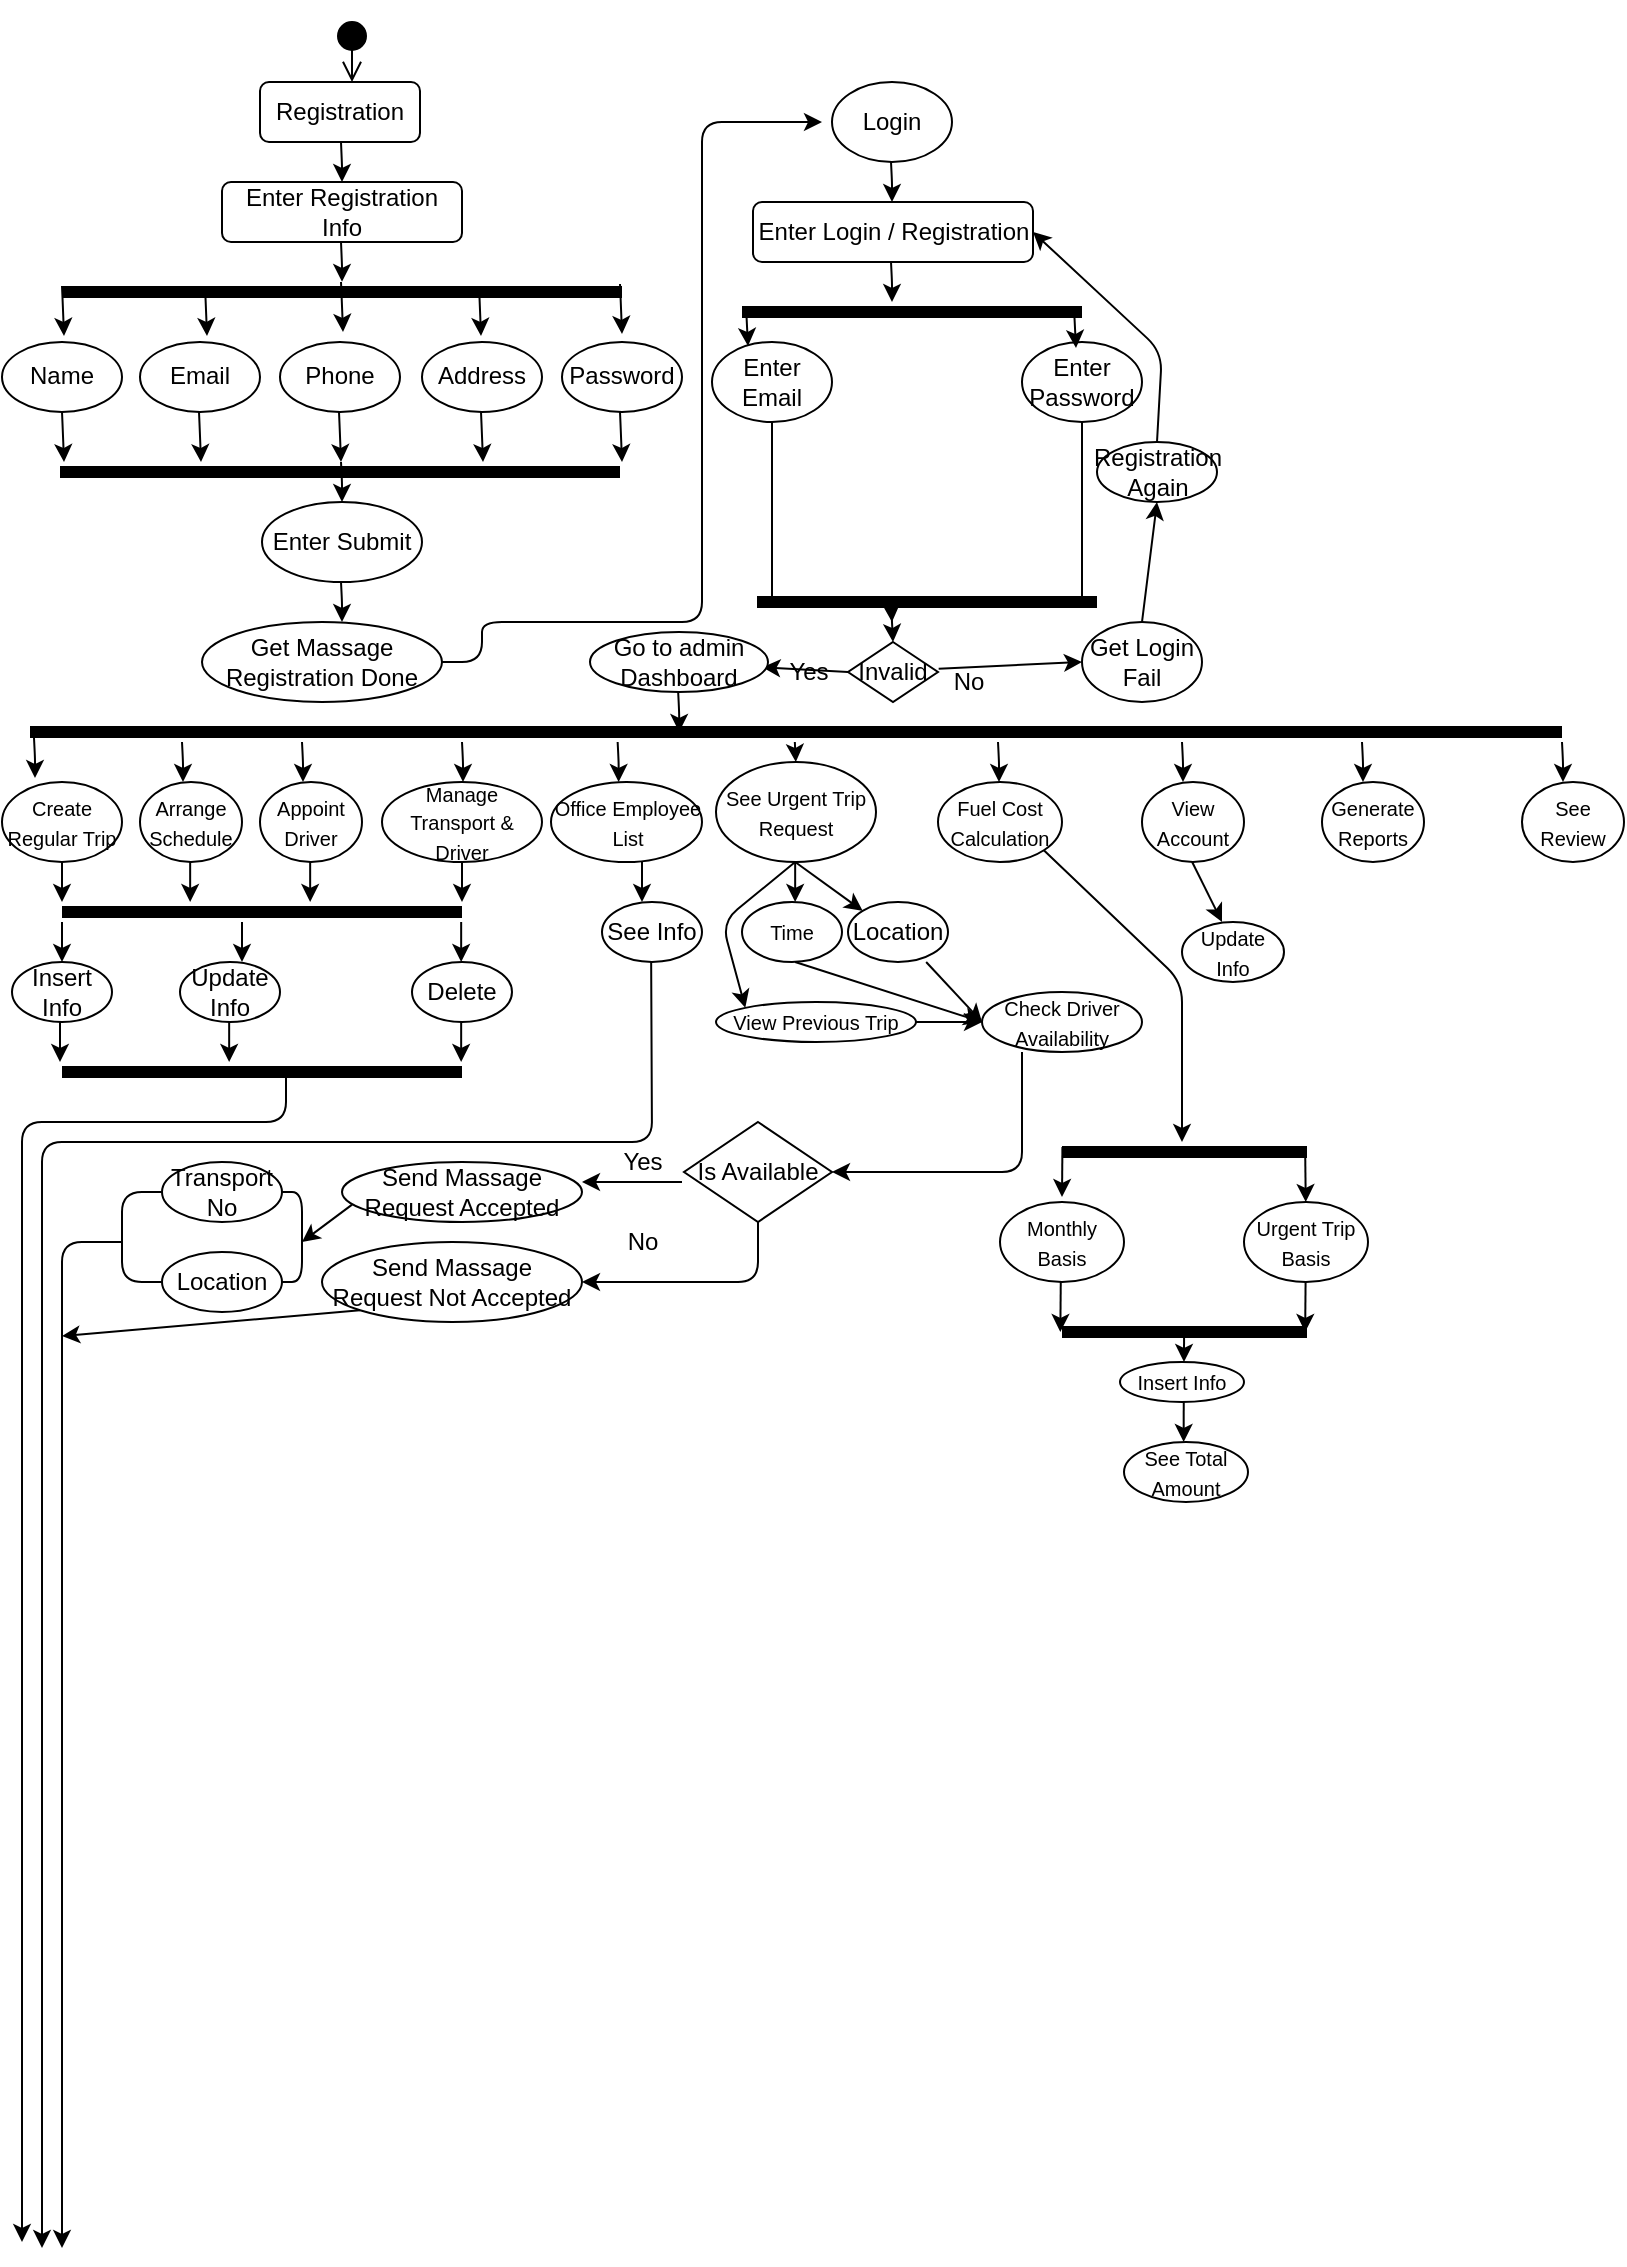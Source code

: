 <mxfile version="14.9.6" type="github">
  <diagram id="Zl01GysUVRrBJq3q0-Fd" name="Page-1">
    <mxGraphModel dx="865" dy="483" grid="1" gridSize="10" guides="1" tooltips="1" connect="1" arrows="1" fold="1" page="1" pageScale="1" pageWidth="827" pageHeight="1169" math="0" shadow="0">
      <root>
        <mxCell id="0" />
        <mxCell id="1" parent="0" />
        <mxCell id="w90_zhHVsFdHdV3SLVgs-45" value="" style="endArrow=classic;html=1;" edge="1" parent="1">
          <mxGeometry x="10" y="20" width="50" height="50" as="geometry">
            <mxPoint x="179.5" y="230" as="sourcePoint" />
            <mxPoint x="180" y="250" as="targetPoint" />
            <Array as="points">
              <mxPoint x="180" y="240" />
            </Array>
          </mxGeometry>
        </mxCell>
        <mxCell id="w90_zhHVsFdHdV3SLVgs-46" value="Get Massage Registration Done" style="ellipse;whiteSpace=wrap;html=1;" vertex="1" parent="1">
          <mxGeometry x="110" y="310" width="120" height="40" as="geometry" />
        </mxCell>
        <mxCell id="w90_zhHVsFdHdV3SLVgs-47" value="" style="endArrow=classic;html=1;" edge="1" parent="1">
          <mxGeometry x="10" y="10" width="50" height="50" as="geometry">
            <mxPoint x="179.5" y="290" as="sourcePoint" />
            <mxPoint x="180" y="310" as="targetPoint" />
            <Array as="points">
              <mxPoint x="180" y="300" />
            </Array>
          </mxGeometry>
        </mxCell>
        <mxCell id="w90_zhHVsFdHdV3SLVgs-48" value="Enter Submit" style="ellipse;whiteSpace=wrap;html=1;" vertex="1" parent="1">
          <mxGeometry x="140" y="250" width="80" height="40" as="geometry" />
        </mxCell>
        <mxCell id="w90_zhHVsFdHdV3SLVgs-49" value="" style="endArrow=classic;html=1;exitX=1;exitY=0.5;exitDx=0;exitDy=0;" edge="1" parent="1" source="w90_zhHVsFdHdV3SLVgs-46">
          <mxGeometry x="10" y="40" width="50" height="50" as="geometry">
            <mxPoint x="240" y="320" as="sourcePoint" />
            <mxPoint x="420" y="60" as="targetPoint" />
            <Array as="points">
              <mxPoint x="250" y="330" />
              <mxPoint x="250" y="310" />
              <mxPoint x="360" y="310" />
              <mxPoint x="360" y="230" />
              <mxPoint x="360" y="60" />
            </Array>
          </mxGeometry>
        </mxCell>
        <mxCell id="w90_zhHVsFdHdV3SLVgs-50" value="Login" style="ellipse;whiteSpace=wrap;html=1;" vertex="1" parent="1">
          <mxGeometry x="425" y="40" width="60" height="40" as="geometry" />
        </mxCell>
        <mxCell id="w90_zhHVsFdHdV3SLVgs-51" value="" style="endArrow=classic;html=1;" edge="1" parent="1">
          <mxGeometry x="10" y="-10" width="50" height="50" as="geometry">
            <mxPoint x="454.5" y="80" as="sourcePoint" />
            <mxPoint x="455" y="100" as="targetPoint" />
            <Array as="points">
              <mxPoint x="455" y="90" />
            </Array>
          </mxGeometry>
        </mxCell>
        <mxCell id="w90_zhHVsFdHdV3SLVgs-52" value="Enter Login / Registration" style="rounded=1;whiteSpace=wrap;html=1;" vertex="1" parent="1">
          <mxGeometry x="385.5" y="100" width="140" height="30" as="geometry" />
        </mxCell>
        <mxCell id="w90_zhHVsFdHdV3SLVgs-53" value="" style="endArrow=classic;html=1;" edge="1" parent="1">
          <mxGeometry x="10" y="-20" width="50" height="50" as="geometry">
            <mxPoint x="454.5" y="130" as="sourcePoint" />
            <mxPoint x="455" y="150" as="targetPoint" />
            <Array as="points">
              <mxPoint x="455" y="140" />
            </Array>
          </mxGeometry>
        </mxCell>
        <mxCell id="w90_zhHVsFdHdV3SLVgs-55" value="Enter Email" style="ellipse;whiteSpace=wrap;html=1;" vertex="1" parent="1">
          <mxGeometry x="365" y="170" width="60" height="40" as="geometry" />
        </mxCell>
        <mxCell id="w90_zhHVsFdHdV3SLVgs-56" value="Enter Password" style="ellipse;whiteSpace=wrap;html=1;" vertex="1" parent="1">
          <mxGeometry x="520" y="170" width="60" height="40" as="geometry" />
        </mxCell>
        <mxCell id="w90_zhHVsFdHdV3SLVgs-58" value="" style="endArrow=classic;html=1;" edge="1" parent="1">
          <mxGeometry x="36" y="-27" width="50" height="50" as="geometry">
            <mxPoint x="546" y="153" as="sourcePoint" />
            <mxPoint x="547" y="173" as="targetPoint" />
            <Array as="points">
              <mxPoint x="546.5" y="163" />
            </Array>
          </mxGeometry>
        </mxCell>
        <mxCell id="w90_zhHVsFdHdV3SLVgs-60" value="" style="endArrow=none;html=1;entryX=0.5;entryY=1;entryDx=0;entryDy=0;" edge="1" parent="1" target="w90_zhHVsFdHdV3SLVgs-55">
          <mxGeometry x="10" y="40" width="50" height="50" as="geometry">
            <mxPoint x="395" y="300" as="sourcePoint" />
            <mxPoint x="440" y="250" as="targetPoint" />
          </mxGeometry>
        </mxCell>
        <mxCell id="w90_zhHVsFdHdV3SLVgs-61" value="" style="endArrow=none;html=1;entryX=0.5;entryY=1;entryDx=0;entryDy=0;" edge="1" parent="1" target="w90_zhHVsFdHdV3SLVgs-56">
          <mxGeometry x="10" y="40" width="50" height="50" as="geometry">
            <mxPoint x="550" y="300" as="sourcePoint" />
            <mxPoint x="440" y="250" as="targetPoint" />
          </mxGeometry>
        </mxCell>
        <mxCell id="w90_zhHVsFdHdV3SLVgs-62" value="" style="endArrow=classic;html=1;" edge="1" parent="1">
          <mxGeometry x="10" y="40" width="50" height="50" as="geometry">
            <mxPoint x="454.5" y="300" as="sourcePoint" />
            <mxPoint x="455" y="310" as="targetPoint" />
            <Array as="points">
              <mxPoint x="455" y="310" />
            </Array>
          </mxGeometry>
        </mxCell>
        <mxCell id="w90_zhHVsFdHdV3SLVgs-63" value="Invalid" style="rhombus;whiteSpace=wrap;html=1;" vertex="1" parent="1">
          <mxGeometry x="433" y="320" width="45" height="30" as="geometry" />
        </mxCell>
        <mxCell id="w90_zhHVsFdHdV3SLVgs-64" value="" style="endArrow=classic;html=1;exitX=0;exitY=0.5;exitDx=0;exitDy=0;entryX=-0.07;entryY=0.38;entryDx=0;entryDy=0;entryPerimeter=0;" edge="1" parent="1" source="w90_zhHVsFdHdV3SLVgs-63" target="w90_zhHVsFdHdV3SLVgs-66">
          <mxGeometry x="10" y="40" width="50" height="50" as="geometry">
            <mxPoint x="390" y="400" as="sourcePoint" />
            <mxPoint x="400" y="350" as="targetPoint" />
          </mxGeometry>
        </mxCell>
        <mxCell id="w90_zhHVsFdHdV3SLVgs-65" value="Go to admin Dashboard" style="ellipse;whiteSpace=wrap;html=1;" vertex="1" parent="1">
          <mxGeometry x="304" y="315" width="89" height="30" as="geometry" />
        </mxCell>
        <mxCell id="w90_zhHVsFdHdV3SLVgs-66" value="Yes" style="text;html=1;align=center;verticalAlign=middle;resizable=0;points=[];autosize=1;strokeColor=none;" vertex="1" parent="1">
          <mxGeometry x="393" y="325" width="40" height="20" as="geometry" />
        </mxCell>
        <mxCell id="w90_zhHVsFdHdV3SLVgs-67" value="" style="endArrow=classic;html=1;entryX=0;entryY=0.5;entryDx=0;entryDy=0;exitX=0.011;exitY=0.167;exitDx=0;exitDy=0;exitPerimeter=0;" edge="1" parent="1" target="w90_zhHVsFdHdV3SLVgs-69" source="w90_zhHVsFdHdV3SLVgs-68">
          <mxGeometry x="10" y="32" width="50" height="50" as="geometry">
            <mxPoint x="477" y="342" as="sourcePoint" />
            <mxPoint x="570" y="342" as="targetPoint" />
          </mxGeometry>
        </mxCell>
        <mxCell id="w90_zhHVsFdHdV3SLVgs-68" value="No" style="text;html=1;align=center;verticalAlign=middle;resizable=0;points=[];autosize=1;strokeColor=none;" vertex="1" parent="1">
          <mxGeometry x="478" y="330" width="30" height="20" as="geometry" />
        </mxCell>
        <mxCell id="w90_zhHVsFdHdV3SLVgs-69" value="Get Login Fail" style="ellipse;whiteSpace=wrap;html=1;" vertex="1" parent="1">
          <mxGeometry x="550" y="310" width="60" height="40" as="geometry" />
        </mxCell>
        <mxCell id="w90_zhHVsFdHdV3SLVgs-70" value="" style="endArrow=classic;html=1;entryX=1;entryY=0.5;entryDx=0;entryDy=0;exitX=0.5;exitY=0;exitDx=0;exitDy=0;" edge="1" parent="1" target="w90_zhHVsFdHdV3SLVgs-52" source="w90_zhHVsFdHdV3SLVgs-71">
          <mxGeometry x="10" y="40" width="50" height="50" as="geometry">
            <mxPoint x="600" y="260" as="sourcePoint" />
            <mxPoint x="440" y="350" as="targetPoint" />
            <Array as="points">
              <mxPoint x="590" y="175" />
            </Array>
          </mxGeometry>
        </mxCell>
        <mxCell id="w90_zhHVsFdHdV3SLVgs-71" value="Registration Again" style="ellipse;whiteSpace=wrap;html=1;" vertex="1" parent="1">
          <mxGeometry x="557.5" y="220" width="60" height="30" as="geometry" />
        </mxCell>
        <mxCell id="w90_zhHVsFdHdV3SLVgs-72" value="" style="endArrow=classic;html=1;exitX=0.5;exitY=0;exitDx=0;exitDy=0;entryX=0.5;entryY=1;entryDx=0;entryDy=0;" edge="1" parent="1" source="w90_zhHVsFdHdV3SLVgs-69" target="w90_zhHVsFdHdV3SLVgs-71">
          <mxGeometry x="10" y="40" width="50" height="50" as="geometry">
            <mxPoint x="390" y="400" as="sourcePoint" />
            <mxPoint x="440" y="350" as="targetPoint" />
          </mxGeometry>
        </mxCell>
        <mxCell id="w90_zhHVsFdHdV3SLVgs-74" value="Registration" style="rounded=1;whiteSpace=wrap;html=1;" vertex="1" parent="1">
          <mxGeometry x="139" y="40" width="80" height="30" as="geometry" />
        </mxCell>
        <mxCell id="w90_zhHVsFdHdV3SLVgs-75" value="Enter Registration Info" style="rounded=1;whiteSpace=wrap;html=1;" vertex="1" parent="1">
          <mxGeometry x="120" y="90" width="120" height="30" as="geometry" />
        </mxCell>
        <mxCell id="w90_zhHVsFdHdV3SLVgs-76" value="" style="endArrow=classic;html=1;" edge="1" parent="1">
          <mxGeometry x="10" y="35.142" width="50" height="58.294" as="geometry">
            <mxPoint x="179.5" y="70.118" as="sourcePoint" />
            <mxPoint x="180" y="90" as="targetPoint" />
            <Array as="points">
              <mxPoint x="180" y="81.777" />
            </Array>
          </mxGeometry>
        </mxCell>
        <mxCell id="w90_zhHVsFdHdV3SLVgs-77" value="" style="endArrow=classic;html=1;" edge="1" parent="1">
          <mxGeometry x="10" y="15.072" width="50" height="58.294" as="geometry">
            <mxPoint x="179.5" y="120.001" as="sourcePoint" />
            <mxPoint x="180" y="139.93" as="targetPoint" />
            <Array as="points">
              <mxPoint x="180" y="131.66" />
            </Array>
          </mxGeometry>
        </mxCell>
        <mxCell id="w90_zhHVsFdHdV3SLVgs-84" value="Name" style="ellipse;whiteSpace=wrap;html=1;" vertex="1" parent="1">
          <mxGeometry x="10" y="170.004" width="60" height="34.976" as="geometry" />
        </mxCell>
        <mxCell id="w90_zhHVsFdHdV3SLVgs-85" value="Email" style="ellipse;whiteSpace=wrap;html=1;" vertex="1" parent="1">
          <mxGeometry x="79" y="170.004" width="60" height="34.976" as="geometry" />
        </mxCell>
        <mxCell id="w90_zhHVsFdHdV3SLVgs-86" value="Phone" style="ellipse;whiteSpace=wrap;html=1;" vertex="1" parent="1">
          <mxGeometry x="149" y="170.004" width="60" height="34.976" as="geometry" />
        </mxCell>
        <mxCell id="w90_zhHVsFdHdV3SLVgs-87" value="Address" style="ellipse;whiteSpace=wrap;html=1;" vertex="1" parent="1">
          <mxGeometry x="220" y="170.004" width="60" height="34.976" as="geometry" />
        </mxCell>
        <mxCell id="w90_zhHVsFdHdV3SLVgs-88" value="Password" style="ellipse;whiteSpace=wrap;html=1;" vertex="1" parent="1">
          <mxGeometry x="290" y="170.004" width="60" height="34.976" as="geometry" />
        </mxCell>
        <mxCell id="w90_zhHVsFdHdV3SLVgs-89" value="" style="html=1;verticalAlign=bottom;startArrow=circle;startFill=1;endArrow=open;startSize=6;endSize=8;" edge="1" parent="1">
          <mxGeometry x="10" y="9" width="80" as="geometry">
            <mxPoint x="185" y="9" as="sourcePoint" />
            <mxPoint x="185" y="40" as="targetPoint" />
          </mxGeometry>
        </mxCell>
        <mxCell id="w90_zhHVsFdHdV3SLVgs-90" value="" style="shape=line;html=1;strokeWidth=6;" vertex="1" parent="1">
          <mxGeometry x="40" y="140" width="280" height="10" as="geometry" />
        </mxCell>
        <mxCell id="w90_zhHVsFdHdV3SLVgs-94" value="" style="endArrow=classic;html=1;" edge="1" parent="1">
          <mxGeometry x="10" y="2.092" width="50" height="58.294" as="geometry">
            <mxPoint x="40" y="141.997" as="sourcePoint" />
            <mxPoint x="41" y="166.95" as="targetPoint" />
            <Array as="points">
              <mxPoint x="40.5" y="153.656" />
            </Array>
          </mxGeometry>
        </mxCell>
        <mxCell id="w90_zhHVsFdHdV3SLVgs-95" value="" style="endArrow=classic;html=1;" edge="1" parent="1">
          <mxGeometry x="81.5" y="2.092" width="50" height="58.294" as="geometry">
            <mxPoint x="111.5" y="141.997" as="sourcePoint" />
            <mxPoint x="112.5" y="166.95" as="targetPoint" />
            <Array as="points">
              <mxPoint x="112" y="153.656" />
            </Array>
          </mxGeometry>
        </mxCell>
        <mxCell id="w90_zhHVsFdHdV3SLVgs-96" value="" style="endArrow=classic;html=1;" edge="1" parent="1">
          <mxGeometry x="149.5" y="0.092" width="50" height="58.294" as="geometry">
            <mxPoint x="179.5" y="139.997" as="sourcePoint" />
            <mxPoint x="180.5" y="164.95" as="targetPoint" />
            <Array as="points">
              <mxPoint x="180" y="151.656" />
            </Array>
          </mxGeometry>
        </mxCell>
        <mxCell id="w90_zhHVsFdHdV3SLVgs-97" value="" style="endArrow=classic;html=1;" edge="1" parent="1">
          <mxGeometry x="218.5" y="2.092" width="50" height="58.294" as="geometry">
            <mxPoint x="248.5" y="141.997" as="sourcePoint" />
            <mxPoint x="249.5" y="166.95" as="targetPoint" />
            <Array as="points">
              <mxPoint x="249" y="153.656" />
            </Array>
          </mxGeometry>
        </mxCell>
        <mxCell id="w90_zhHVsFdHdV3SLVgs-98" value="" style="endArrow=classic;html=1;" edge="1" parent="1">
          <mxGeometry x="289" y="1.092" width="50" height="58.294" as="geometry">
            <mxPoint x="319" y="140.997" as="sourcePoint" />
            <mxPoint x="320" y="165.95" as="targetPoint" />
            <Array as="points">
              <mxPoint x="319.5" y="152.656" />
            </Array>
          </mxGeometry>
        </mxCell>
        <mxCell id="w90_zhHVsFdHdV3SLVgs-100" value="" style="endArrow=classic;html=1;" edge="1" parent="1">
          <mxGeometry x="10" y="65.072" width="50" height="58.294" as="geometry">
            <mxPoint x="40" y="204.977" as="sourcePoint" />
            <mxPoint x="41" y="230" as="targetPoint" />
            <Array as="points">
              <mxPoint x="40.5" y="216.636" />
            </Array>
          </mxGeometry>
        </mxCell>
        <mxCell id="w90_zhHVsFdHdV3SLVgs-101" value="" style="endArrow=classic;html=1;" edge="1" parent="1">
          <mxGeometry x="78.5" y="65.072" width="50" height="58.294" as="geometry">
            <mxPoint x="108.5" y="204.977" as="sourcePoint" />
            <mxPoint x="109.5" y="230" as="targetPoint" />
            <Array as="points">
              <mxPoint x="109" y="216.636" />
            </Array>
          </mxGeometry>
        </mxCell>
        <mxCell id="w90_zhHVsFdHdV3SLVgs-102" value="" style="endArrow=classic;html=1;" edge="1" parent="1">
          <mxGeometry x="148.5" y="65.072" width="50" height="58.294" as="geometry">
            <mxPoint x="178.5" y="204.977" as="sourcePoint" />
            <mxPoint x="179.5" y="230" as="targetPoint" />
            <Array as="points">
              <mxPoint x="179" y="216.636" />
            </Array>
          </mxGeometry>
        </mxCell>
        <mxCell id="w90_zhHVsFdHdV3SLVgs-103" value="" style="endArrow=classic;html=1;" edge="1" parent="1">
          <mxGeometry x="219.5" y="65.072" width="50" height="58.294" as="geometry">
            <mxPoint x="249.5" y="204.977" as="sourcePoint" />
            <mxPoint x="250.5" y="230" as="targetPoint" />
            <Array as="points">
              <mxPoint x="250" y="216.636" />
            </Array>
          </mxGeometry>
        </mxCell>
        <mxCell id="w90_zhHVsFdHdV3SLVgs-104" value="" style="endArrow=classic;html=1;" edge="1" parent="1">
          <mxGeometry x="289" y="65.072" width="50" height="58.294" as="geometry">
            <mxPoint x="319" y="204.977" as="sourcePoint" />
            <mxPoint x="320" y="230" as="targetPoint" />
            <Array as="points">
              <mxPoint x="319.5" y="216.636" />
            </Array>
          </mxGeometry>
        </mxCell>
        <mxCell id="w90_zhHVsFdHdV3SLVgs-105" value="" style="shape=line;html=1;strokeWidth=6;" vertex="1" parent="1">
          <mxGeometry x="39" y="230" width="280" height="10" as="geometry" />
        </mxCell>
        <mxCell id="w90_zhHVsFdHdV3SLVgs-106" value="" style="shape=line;html=1;strokeWidth=6;" vertex="1" parent="1">
          <mxGeometry x="380" y="150" width="170" height="10" as="geometry" />
        </mxCell>
        <mxCell id="w90_zhHVsFdHdV3SLVgs-107" value="" style="endArrow=classic;html=1;" edge="1" parent="1">
          <mxGeometry x="-128" y="-28" width="50" height="50" as="geometry">
            <mxPoint x="382" y="152" as="sourcePoint" />
            <mxPoint x="383" y="172" as="targetPoint" />
            <Array as="points">
              <mxPoint x="382.5" y="162" />
            </Array>
          </mxGeometry>
        </mxCell>
        <mxCell id="w90_zhHVsFdHdV3SLVgs-108" value="" style="shape=line;html=1;strokeWidth=6;" vertex="1" parent="1">
          <mxGeometry x="387.5" y="295" width="170" height="10" as="geometry" />
        </mxCell>
        <mxCell id="w90_zhHVsFdHdV3SLVgs-109" value="" style="endArrow=classic;html=1;" edge="1" parent="1">
          <mxGeometry x="-55.5" y="120" width="50" height="50" as="geometry">
            <mxPoint x="454.5" y="300" as="sourcePoint" />
            <mxPoint x="455.5" y="320" as="targetPoint" />
            <Array as="points">
              <mxPoint x="455" y="310" />
            </Array>
          </mxGeometry>
        </mxCell>
        <mxCell id="w90_zhHVsFdHdV3SLVgs-115" value="" style="shape=line;html=1;strokeWidth=6;" vertex="1" parent="1">
          <mxGeometry x="24" y="360" width="766" height="10" as="geometry" />
        </mxCell>
        <mxCell id="w90_zhHVsFdHdV3SLVgs-116" value="" style="endArrow=classic;html=1;" edge="1" parent="1">
          <mxGeometry x="-418.5" y="218" width="50" height="50" as="geometry">
            <mxPoint x="26" y="368" as="sourcePoint" />
            <mxPoint x="26.5" y="388" as="targetPoint" />
            <Array as="points">
              <mxPoint x="26.5" y="378" />
            </Array>
          </mxGeometry>
        </mxCell>
        <mxCell id="w90_zhHVsFdHdV3SLVgs-117" value="" style="endArrow=classic;html=1;" edge="1" parent="1">
          <mxGeometry x="-344.5" y="220" width="50" height="50" as="geometry">
            <mxPoint x="100.0" y="370" as="sourcePoint" />
            <mxPoint x="100.5" y="390.0" as="targetPoint" />
            <Array as="points">
              <mxPoint x="100.5" y="380" />
            </Array>
          </mxGeometry>
        </mxCell>
        <mxCell id="w90_zhHVsFdHdV3SLVgs-118" value="" style="endArrow=classic;html=1;" edge="1" parent="1">
          <mxGeometry x="-284.5" y="220" width="50" height="50" as="geometry">
            <mxPoint x="160.0" y="370" as="sourcePoint" />
            <mxPoint x="160.5" y="390.0" as="targetPoint" />
            <Array as="points">
              <mxPoint x="160.5" y="380" />
            </Array>
          </mxGeometry>
        </mxCell>
        <mxCell id="w90_zhHVsFdHdV3SLVgs-119" value="" style="endArrow=classic;html=1;" edge="1" parent="1">
          <mxGeometry x="-204.5" y="220" width="50" height="50" as="geometry">
            <mxPoint x="240.0" y="370" as="sourcePoint" />
            <mxPoint x="240.5" y="390.0" as="targetPoint" />
            <Array as="points">
              <mxPoint x="240.5" y="380" />
            </Array>
          </mxGeometry>
        </mxCell>
        <mxCell id="w90_zhHVsFdHdV3SLVgs-120" value="" style="endArrow=classic;html=1;" edge="1" parent="1">
          <mxGeometry x="-126.68" y="220" width="50" height="50" as="geometry">
            <mxPoint x="317.82" y="370" as="sourcePoint" />
            <mxPoint x="318.32" y="390.0" as="targetPoint" />
            <Array as="points">
              <mxPoint x="318.32" y="380" />
            </Array>
          </mxGeometry>
        </mxCell>
        <mxCell id="w90_zhHVsFdHdV3SLVgs-121" value="" style="endArrow=classic;html=1;" edge="1" parent="1">
          <mxGeometry x="-38.09" y="220" width="50" height="50" as="geometry">
            <mxPoint x="406.41" y="370" as="sourcePoint" />
            <mxPoint x="407" y="380" as="targetPoint" />
            <Array as="points">
              <mxPoint x="406.91" y="380" />
            </Array>
          </mxGeometry>
        </mxCell>
        <mxCell id="w90_zhHVsFdHdV3SLVgs-122" value="" style="endArrow=classic;html=1;" edge="1" parent="1">
          <mxGeometry x="63.5" y="220" width="50" height="50" as="geometry">
            <mxPoint x="508.0" y="370" as="sourcePoint" />
            <mxPoint x="508.5" y="390.0" as="targetPoint" />
            <Array as="points">
              <mxPoint x="508.5" y="380" />
            </Array>
          </mxGeometry>
        </mxCell>
        <mxCell id="w90_zhHVsFdHdV3SLVgs-123" value="" style="endArrow=classic;html=1;" edge="1" parent="1">
          <mxGeometry x="155.5" y="220" width="50" height="50" as="geometry">
            <mxPoint x="600.0" y="370" as="sourcePoint" />
            <mxPoint x="600.5" y="390.0" as="targetPoint" />
            <Array as="points">
              <mxPoint x="600.5" y="380" />
            </Array>
          </mxGeometry>
        </mxCell>
        <mxCell id="w90_zhHVsFdHdV3SLVgs-124" value="" style="endArrow=classic;html=1;" edge="1" parent="1">
          <mxGeometry x="245.5" y="220" width="50" height="50" as="geometry">
            <mxPoint x="690.0" y="370" as="sourcePoint" />
            <mxPoint x="690.5" y="390.0" as="targetPoint" />
            <Array as="points">
              <mxPoint x="690.5" y="380" />
            </Array>
          </mxGeometry>
        </mxCell>
        <mxCell id="w90_zhHVsFdHdV3SLVgs-125" value="" style="endArrow=classic;html=1;" edge="1" parent="1">
          <mxGeometry x="345.5" y="220" width="50" height="50" as="geometry">
            <mxPoint x="790.0" y="370" as="sourcePoint" />
            <mxPoint x="790.5" y="390.0" as="targetPoint" />
            <Array as="points">
              <mxPoint x="790.5" y="380" />
            </Array>
          </mxGeometry>
        </mxCell>
        <mxCell id="w90_zhHVsFdHdV3SLVgs-127" value="&lt;font style=&quot;font-size: 10px&quot;&gt;Create Regular Trip&lt;/font&gt;" style="ellipse;whiteSpace=wrap;html=1;strokeColor=#000000;" vertex="1" parent="1">
          <mxGeometry x="10" y="390" width="60" height="40" as="geometry" />
        </mxCell>
        <mxCell id="w90_zhHVsFdHdV3SLVgs-128" value="&lt;font style=&quot;font-size: 10px&quot;&gt;Arrange Schedule&lt;/font&gt;" style="ellipse;whiteSpace=wrap;html=1;strokeColor=#000000;" vertex="1" parent="1">
          <mxGeometry x="79" y="390" width="51" height="40" as="geometry" />
        </mxCell>
        <mxCell id="w90_zhHVsFdHdV3SLVgs-129" value="&lt;font style=&quot;font-size: 10px&quot;&gt;Appoint Driver&lt;/font&gt;" style="ellipse;whiteSpace=wrap;html=1;strokeColor=#000000;" vertex="1" parent="1">
          <mxGeometry x="139" y="390" width="51" height="40" as="geometry" />
        </mxCell>
        <mxCell id="w90_zhHVsFdHdV3SLVgs-130" value="&lt;font style=&quot;font-size: 10px&quot;&gt;Manage Transport &amp;amp; Driver&lt;/font&gt;" style="ellipse;whiteSpace=wrap;html=1;strokeColor=#000000;" vertex="1" parent="1">
          <mxGeometry x="200" y="390" width="80" height="40" as="geometry" />
        </mxCell>
        <mxCell id="w90_zhHVsFdHdV3SLVgs-131" value="&lt;font style=&quot;font-size: 10px&quot;&gt;Office Employee List&lt;/font&gt;" style="ellipse;whiteSpace=wrap;html=1;strokeColor=#000000;" vertex="1" parent="1">
          <mxGeometry x="284.5" y="390" width="75.5" height="40" as="geometry" />
        </mxCell>
        <mxCell id="w90_zhHVsFdHdV3SLVgs-132" value="&lt;font style=&quot;font-size: 10px&quot;&gt;See Urgent Trip Request&lt;/font&gt;" style="ellipse;whiteSpace=wrap;html=1;strokeColor=#000000;" vertex="1" parent="1">
          <mxGeometry x="367" y="380" width="80" height="50" as="geometry" />
        </mxCell>
        <mxCell id="w90_zhHVsFdHdV3SLVgs-133" value="&lt;font style=&quot;font-size: 10px&quot;&gt;Fuel Cost Calculation&lt;/font&gt;" style="ellipse;whiteSpace=wrap;html=1;strokeColor=#000000;" vertex="1" parent="1">
          <mxGeometry x="478" y="390" width="62" height="40" as="geometry" />
        </mxCell>
        <mxCell id="w90_zhHVsFdHdV3SLVgs-134" value="&lt;font style=&quot;font-size: 10px&quot;&gt;View Account&lt;/font&gt;" style="ellipse;whiteSpace=wrap;html=1;strokeColor=#000000;" vertex="1" parent="1">
          <mxGeometry x="580" y="390" width="51" height="40" as="geometry" />
        </mxCell>
        <mxCell id="w90_zhHVsFdHdV3SLVgs-136" value="&lt;font style=&quot;font-size: 10px&quot;&gt;Generate Reports&lt;/font&gt;" style="ellipse;whiteSpace=wrap;html=1;strokeColor=#000000;" vertex="1" parent="1">
          <mxGeometry x="670" y="390" width="51" height="40" as="geometry" />
        </mxCell>
        <mxCell id="w90_zhHVsFdHdV3SLVgs-137" value="&lt;font style=&quot;font-size: 10px&quot;&gt;See Review&lt;/font&gt;" style="ellipse;whiteSpace=wrap;html=1;strokeColor=#000000;" vertex="1" parent="1">
          <mxGeometry x="770" y="390" width="51" height="40" as="geometry" />
        </mxCell>
        <mxCell id="w90_zhHVsFdHdV3SLVgs-139" value="" style="endArrow=classic;html=1;" edge="1" parent="1">
          <mxGeometry x="-96.42" y="195" width="50" height="50" as="geometry">
            <mxPoint x="348.08" y="345" as="sourcePoint" />
            <mxPoint x="348.58" y="365.0" as="targetPoint" />
            <Array as="points">
              <mxPoint x="348.58" y="355" />
            </Array>
          </mxGeometry>
        </mxCell>
        <mxCell id="w90_zhHVsFdHdV3SLVgs-141" value="" style="endArrow=classic;html=1;strokeColor=#000000;exitX=0.5;exitY=1;exitDx=0;exitDy=0;" edge="1" parent="1" source="w90_zhHVsFdHdV3SLVgs-127">
          <mxGeometry width="50" height="50" relative="1" as="geometry">
            <mxPoint x="360" y="420" as="sourcePoint" />
            <mxPoint x="40" y="450" as="targetPoint" />
          </mxGeometry>
        </mxCell>
        <mxCell id="w90_zhHVsFdHdV3SLVgs-142" value="" style="shape=line;html=1;strokeWidth=6;" vertex="1" parent="1">
          <mxGeometry x="40" y="450" width="200" height="10" as="geometry" />
        </mxCell>
        <mxCell id="w90_zhHVsFdHdV3SLVgs-143" value="" style="endArrow=classic;html=1;strokeColor=#000000;exitX=0.5;exitY=1;exitDx=0;exitDy=0;" edge="1" parent="1">
          <mxGeometry width="50" height="50" relative="1" as="geometry">
            <mxPoint x="104.08" y="430" as="sourcePoint" />
            <mxPoint x="104.08" y="450" as="targetPoint" />
          </mxGeometry>
        </mxCell>
        <mxCell id="w90_zhHVsFdHdV3SLVgs-144" value="" style="endArrow=classic;html=1;strokeColor=#000000;exitX=0.5;exitY=1;exitDx=0;exitDy=0;" edge="1" parent="1">
          <mxGeometry width="50" height="50" relative="1" as="geometry">
            <mxPoint x="164.08" y="430" as="sourcePoint" />
            <mxPoint x="164.08" y="450" as="targetPoint" />
          </mxGeometry>
        </mxCell>
        <mxCell id="w90_zhHVsFdHdV3SLVgs-145" value="" style="endArrow=classic;html=1;strokeColor=#000000;exitX=0.5;exitY=1;exitDx=0;exitDy=0;" edge="1" parent="1">
          <mxGeometry width="50" height="50" relative="1" as="geometry">
            <mxPoint x="240" y="430" as="sourcePoint" />
            <mxPoint x="240" y="450" as="targetPoint" />
          </mxGeometry>
        </mxCell>
        <mxCell id="w90_zhHVsFdHdV3SLVgs-146" value="" style="endArrow=classic;html=1;strokeColor=#000000;exitX=0.5;exitY=1;exitDx=0;exitDy=0;" edge="1" parent="1">
          <mxGeometry width="50" height="50" relative="1" as="geometry">
            <mxPoint x="40" y="460" as="sourcePoint" />
            <mxPoint x="40" y="480" as="targetPoint" />
          </mxGeometry>
        </mxCell>
        <mxCell id="w90_zhHVsFdHdV3SLVgs-147" value="Insert Info" style="ellipse;whiteSpace=wrap;html=1;strokeColor=#000000;" vertex="1" parent="1">
          <mxGeometry x="15" y="480" width="50" height="30" as="geometry" />
        </mxCell>
        <mxCell id="w90_zhHVsFdHdV3SLVgs-149" value="" style="endArrow=classic;html=1;strokeColor=#000000;exitX=0.5;exitY=1;exitDx=0;exitDy=0;" edge="1" parent="1">
          <mxGeometry width="50" height="50" relative="1" as="geometry">
            <mxPoint x="130" y="460" as="sourcePoint" />
            <mxPoint x="130" y="480" as="targetPoint" />
          </mxGeometry>
        </mxCell>
        <mxCell id="w90_zhHVsFdHdV3SLVgs-150" value="" style="endArrow=classic;html=1;strokeColor=#000000;exitX=0.5;exitY=1;exitDx=0;exitDy=0;" edge="1" parent="1">
          <mxGeometry width="50" height="50" relative="1" as="geometry">
            <mxPoint x="239.58" y="460" as="sourcePoint" />
            <mxPoint x="239.58" y="480" as="targetPoint" />
          </mxGeometry>
        </mxCell>
        <mxCell id="w90_zhHVsFdHdV3SLVgs-151" value="Update Info" style="ellipse;whiteSpace=wrap;html=1;strokeColor=#000000;" vertex="1" parent="1">
          <mxGeometry x="99" y="480" width="50" height="30" as="geometry" />
        </mxCell>
        <mxCell id="w90_zhHVsFdHdV3SLVgs-152" value="Delete" style="ellipse;whiteSpace=wrap;html=1;strokeColor=#000000;" vertex="1" parent="1">
          <mxGeometry x="215" y="480" width="50" height="30" as="geometry" />
        </mxCell>
        <mxCell id="w90_zhHVsFdHdV3SLVgs-153" value="" style="shape=line;html=1;strokeWidth=6;" vertex="1" parent="1">
          <mxGeometry x="40" y="530" width="200" height="10" as="geometry" />
        </mxCell>
        <mxCell id="w90_zhHVsFdHdV3SLVgs-154" value="" style="endArrow=classic;html=1;strokeColor=#000000;exitX=0.5;exitY=1;exitDx=0;exitDy=0;" edge="1" parent="1">
          <mxGeometry width="50" height="50" relative="1" as="geometry">
            <mxPoint x="39" y="510" as="sourcePoint" />
            <mxPoint x="39" y="530" as="targetPoint" />
          </mxGeometry>
        </mxCell>
        <mxCell id="w90_zhHVsFdHdV3SLVgs-155" value="" style="endArrow=classic;html=1;strokeColor=#000000;exitX=0.5;exitY=1;exitDx=0;exitDy=0;" edge="1" parent="1">
          <mxGeometry width="50" height="50" relative="1" as="geometry">
            <mxPoint x="123.58" y="510" as="sourcePoint" />
            <mxPoint x="123.58" y="530" as="targetPoint" />
          </mxGeometry>
        </mxCell>
        <mxCell id="w90_zhHVsFdHdV3SLVgs-156" value="" style="endArrow=classic;html=1;strokeColor=#000000;exitX=0.5;exitY=1;exitDx=0;exitDy=0;" edge="1" parent="1">
          <mxGeometry width="50" height="50" relative="1" as="geometry">
            <mxPoint x="239.58" y="510" as="sourcePoint" />
            <mxPoint x="239.58" y="530" as="targetPoint" />
          </mxGeometry>
        </mxCell>
        <mxCell id="w90_zhHVsFdHdV3SLVgs-157" value="" style="endArrow=classic;html=1;strokeColor=#000000;" edge="1" parent="1">
          <mxGeometry width="50" height="50" relative="1" as="geometry">
            <mxPoint x="152" y="537" as="sourcePoint" />
            <mxPoint x="20" y="1120" as="targetPoint" />
            <Array as="points">
              <mxPoint x="152" y="560" />
              <mxPoint x="20" y="560" />
            </Array>
          </mxGeometry>
        </mxCell>
        <mxCell id="w90_zhHVsFdHdV3SLVgs-158" value="" style="endArrow=classic;html=1;strokeColor=#000000;exitX=0.5;exitY=1;exitDx=0;exitDy=0;" edge="1" parent="1">
          <mxGeometry width="50" height="50" relative="1" as="geometry">
            <mxPoint x="330" y="430" as="sourcePoint" />
            <mxPoint x="330" y="450" as="targetPoint" />
          </mxGeometry>
        </mxCell>
        <mxCell id="w90_zhHVsFdHdV3SLVgs-159" value="See Info" style="ellipse;whiteSpace=wrap;html=1;strokeColor=#000000;" vertex="1" parent="1">
          <mxGeometry x="310" y="450" width="50" height="30" as="geometry" />
        </mxCell>
        <mxCell id="w90_zhHVsFdHdV3SLVgs-161" value="" style="endArrow=classic;html=1;strokeColor=#000000;exitX=0.5;exitY=1;exitDx=0;exitDy=0;" edge="1" parent="1">
          <mxGeometry width="50" height="50" relative="1" as="geometry">
            <mxPoint x="334.58" y="480" as="sourcePoint" />
            <mxPoint x="30" y="1123" as="targetPoint" />
            <Array as="points">
              <mxPoint x="335" y="570" />
              <mxPoint x="30" y="570" />
            </Array>
          </mxGeometry>
        </mxCell>
        <mxCell id="w90_zhHVsFdHdV3SLVgs-162" value="" style="endArrow=classic;html=1;strokeColor=#000000;exitX=0.5;exitY=1;exitDx=0;exitDy=0;" edge="1" parent="1">
          <mxGeometry width="50" height="50" relative="1" as="geometry">
            <mxPoint x="406.58" y="430" as="sourcePoint" />
            <mxPoint x="406.58" y="450" as="targetPoint" />
          </mxGeometry>
        </mxCell>
        <mxCell id="w90_zhHVsFdHdV3SLVgs-163" value="&lt;font style=&quot;font-size: 10px&quot;&gt;Time&lt;/font&gt;" style="ellipse;whiteSpace=wrap;html=1;strokeColor=#000000;" vertex="1" parent="1">
          <mxGeometry x="380" y="450" width="50" height="30" as="geometry" />
        </mxCell>
        <mxCell id="w90_zhHVsFdHdV3SLVgs-164" value="Location" style="ellipse;whiteSpace=wrap;html=1;strokeColor=#000000;" vertex="1" parent="1">
          <mxGeometry x="433" y="450" width="50" height="30" as="geometry" />
        </mxCell>
        <mxCell id="w90_zhHVsFdHdV3SLVgs-166" value="&lt;font style=&quot;font-size: 10px&quot;&gt;View Previous Trip&lt;/font&gt;" style="ellipse;whiteSpace=wrap;html=1;strokeColor=#000000;" vertex="1" parent="1">
          <mxGeometry x="367" y="500" width="100" height="20" as="geometry" />
        </mxCell>
        <mxCell id="w90_zhHVsFdHdV3SLVgs-167" value="" style="endArrow=classic;html=1;strokeColor=#000000;exitX=0.5;exitY=1;exitDx=0;exitDy=0;entryX=0;entryY=0;entryDx=0;entryDy=0;" edge="1" parent="1" target="w90_zhHVsFdHdV3SLVgs-164">
          <mxGeometry width="50" height="50" relative="1" as="geometry">
            <mxPoint x="406.58" y="430" as="sourcePoint" />
            <mxPoint x="406.58" y="450" as="targetPoint" />
          </mxGeometry>
        </mxCell>
        <mxCell id="w90_zhHVsFdHdV3SLVgs-168" value="" style="endArrow=classic;html=1;strokeColor=#000000;exitX=0.5;exitY=1;exitDx=0;exitDy=0;entryX=0;entryY=0;entryDx=0;entryDy=0;" edge="1" parent="1" target="w90_zhHVsFdHdV3SLVgs-166">
          <mxGeometry width="50" height="50" relative="1" as="geometry">
            <mxPoint x="406.58" y="430" as="sourcePoint" />
            <mxPoint x="406.58" y="450" as="targetPoint" />
            <Array as="points">
              <mxPoint x="370" y="460" />
            </Array>
          </mxGeometry>
        </mxCell>
        <mxCell id="w90_zhHVsFdHdV3SLVgs-170" value="" style="endArrow=classic;html=1;strokeColor=#000000;exitX=0.5;exitY=1;exitDx=0;exitDy=0;" edge="1" parent="1">
          <mxGeometry width="50" height="50" relative="1" as="geometry">
            <mxPoint x="406.58" y="480" as="sourcePoint" />
            <mxPoint x="500" y="510" as="targetPoint" />
          </mxGeometry>
        </mxCell>
        <mxCell id="w90_zhHVsFdHdV3SLVgs-171" value="" style="endArrow=classic;html=1;strokeColor=#000000;exitX=0.5;exitY=1;exitDx=0;exitDy=0;" edge="1" parent="1">
          <mxGeometry width="50" height="50" relative="1" as="geometry">
            <mxPoint x="472.08" y="480" as="sourcePoint" />
            <mxPoint x="500" y="510" as="targetPoint" />
          </mxGeometry>
        </mxCell>
        <mxCell id="w90_zhHVsFdHdV3SLVgs-172" value="" style="endArrow=classic;html=1;strokeColor=#000000;exitX=0.5;exitY=1;exitDx=0;exitDy=0;" edge="1" parent="1">
          <mxGeometry width="50" height="50" relative="1" as="geometry">
            <mxPoint x="467" y="510" as="sourcePoint" />
            <mxPoint x="500" y="510" as="targetPoint" />
          </mxGeometry>
        </mxCell>
        <mxCell id="w90_zhHVsFdHdV3SLVgs-173" value="&lt;font style=&quot;font-size: 10px&quot;&gt;Check Driver Availability&lt;/font&gt;" style="ellipse;whiteSpace=wrap;html=1;strokeColor=#000000;" vertex="1" parent="1">
          <mxGeometry x="500" y="495" width="80" height="30" as="geometry" />
        </mxCell>
        <mxCell id="w90_zhHVsFdHdV3SLVgs-174" value="" style="endArrow=classic;html=1;strokeColor=#000000;exitX=0.5;exitY=1;exitDx=0;exitDy=0;entryX=1;entryY=0.5;entryDx=0;entryDy=0;" edge="1" parent="1" target="w90_zhHVsFdHdV3SLVgs-176">
          <mxGeometry width="50" height="50" relative="1" as="geometry">
            <mxPoint x="520" y="525" as="sourcePoint" />
            <mxPoint x="420" y="550" as="targetPoint" />
            <Array as="points">
              <mxPoint x="520" y="585" />
            </Array>
          </mxGeometry>
        </mxCell>
        <mxCell id="w90_zhHVsFdHdV3SLVgs-176" value="Is Available" style="rhombus;whiteSpace=wrap;html=1;strokeColor=#000000;" vertex="1" parent="1">
          <mxGeometry x="351" y="560" width="74" height="50" as="geometry" />
        </mxCell>
        <mxCell id="w90_zhHVsFdHdV3SLVgs-177" value="" style="endArrow=classic;html=1;strokeColor=#000000;" edge="1" parent="1">
          <mxGeometry width="50" height="50" relative="1" as="geometry">
            <mxPoint x="350" y="590" as="sourcePoint" />
            <mxPoint x="300" y="590" as="targetPoint" />
          </mxGeometry>
        </mxCell>
        <mxCell id="w90_zhHVsFdHdV3SLVgs-178" value="Yes" style="text;html=1;align=center;verticalAlign=middle;resizable=0;points=[];autosize=1;strokeColor=none;" vertex="1" parent="1">
          <mxGeometry x="315" y="570" width="30" height="20" as="geometry" />
        </mxCell>
        <mxCell id="w90_zhHVsFdHdV3SLVgs-179" value="" style="endArrow=classic;html=1;strokeColor=#000000;exitX=0.5;exitY=1;exitDx=0;exitDy=0;" edge="1" parent="1" source="w90_zhHVsFdHdV3SLVgs-176">
          <mxGeometry width="50" height="50" relative="1" as="geometry">
            <mxPoint x="270" y="670" as="sourcePoint" />
            <mxPoint x="300" y="640" as="targetPoint" />
            <Array as="points">
              <mxPoint x="388" y="640" />
            </Array>
          </mxGeometry>
        </mxCell>
        <mxCell id="w90_zhHVsFdHdV3SLVgs-180" value="No" style="text;html=1;align=center;verticalAlign=middle;resizable=0;points=[];autosize=1;strokeColor=none;" vertex="1" parent="1">
          <mxGeometry x="315" y="610" width="30" height="20" as="geometry" />
        </mxCell>
        <mxCell id="w90_zhHVsFdHdV3SLVgs-181" value="Send Massage Request Accepted" style="ellipse;whiteSpace=wrap;html=1;strokeColor=#000000;" vertex="1" parent="1">
          <mxGeometry x="180" y="580" width="120" height="30" as="geometry" />
        </mxCell>
        <mxCell id="w90_zhHVsFdHdV3SLVgs-182" value="Send Massage Request Not Accepted" style="ellipse;whiteSpace=wrap;html=1;strokeColor=#000000;" vertex="1" parent="1">
          <mxGeometry x="170" y="620" width="130" height="40" as="geometry" />
        </mxCell>
        <mxCell id="w90_zhHVsFdHdV3SLVgs-184" value="Transport No" style="ellipse;whiteSpace=wrap;html=1;strokeColor=#000000;" vertex="1" parent="1">
          <mxGeometry x="90" y="580" width="60" height="30" as="geometry" />
        </mxCell>
        <mxCell id="w90_zhHVsFdHdV3SLVgs-185" value="Location" style="ellipse;whiteSpace=wrap;html=1;strokeColor=#000000;" vertex="1" parent="1">
          <mxGeometry x="90" y="625" width="60" height="30" as="geometry" />
        </mxCell>
        <mxCell id="w90_zhHVsFdHdV3SLVgs-187" value="" style="endArrow=none;html=1;strokeColor=#000000;entryX=1;entryY=0.5;entryDx=0;entryDy=0;exitX=1;exitY=0.5;exitDx=0;exitDy=0;" edge="1" parent="1" source="w90_zhHVsFdHdV3SLVgs-185" target="w90_zhHVsFdHdV3SLVgs-184">
          <mxGeometry width="50" height="50" relative="1" as="geometry">
            <mxPoint x="270" y="660" as="sourcePoint" />
            <mxPoint x="320" y="610" as="targetPoint" />
            <Array as="points">
              <mxPoint x="160" y="640" />
              <mxPoint x="160" y="595" />
            </Array>
          </mxGeometry>
        </mxCell>
        <mxCell id="w90_zhHVsFdHdV3SLVgs-188" value="" style="endArrow=classic;html=1;strokeColor=#000000;exitX=0.042;exitY=0.711;exitDx=0;exitDy=0;exitPerimeter=0;" edge="1" parent="1" source="w90_zhHVsFdHdV3SLVgs-181">
          <mxGeometry width="50" height="50" relative="1" as="geometry">
            <mxPoint x="270" y="660" as="sourcePoint" />
            <mxPoint x="160" y="620" as="targetPoint" />
          </mxGeometry>
        </mxCell>
        <mxCell id="w90_zhHVsFdHdV3SLVgs-190" value="" style="endArrow=none;html=1;strokeColor=#000000;exitX=0;exitY=0.5;exitDx=0;exitDy=0;entryX=0;entryY=0.5;entryDx=0;entryDy=0;" edge="1" parent="1" source="w90_zhHVsFdHdV3SLVgs-184" target="w90_zhHVsFdHdV3SLVgs-185">
          <mxGeometry width="50" height="50" relative="1" as="geometry">
            <mxPoint x="270" y="660" as="sourcePoint" />
            <mxPoint x="320" y="610" as="targetPoint" />
            <Array as="points">
              <mxPoint x="70" y="595" />
              <mxPoint x="70" y="640" />
            </Array>
          </mxGeometry>
        </mxCell>
        <mxCell id="w90_zhHVsFdHdV3SLVgs-191" value="" style="endArrow=classic;html=1;strokeColor=#000000;" edge="1" parent="1">
          <mxGeometry width="50" height="50" relative="1" as="geometry">
            <mxPoint x="70" y="620" as="sourcePoint" />
            <mxPoint x="40" y="1123" as="targetPoint" />
            <Array as="points">
              <mxPoint x="40" y="620" />
            </Array>
          </mxGeometry>
        </mxCell>
        <mxCell id="w90_zhHVsFdHdV3SLVgs-192" value="" style="endArrow=classic;html=1;strokeColor=#000000;exitX=0;exitY=1;exitDx=0;exitDy=0;" edge="1" parent="1" source="w90_zhHVsFdHdV3SLVgs-182">
          <mxGeometry width="50" height="50" relative="1" as="geometry">
            <mxPoint x="175.72" y="657.68" as="sourcePoint" />
            <mxPoint x="40" y="667" as="targetPoint" />
          </mxGeometry>
        </mxCell>
        <mxCell id="w90_zhHVsFdHdV3SLVgs-193" value="" style="endArrow=classic;html=1;strokeColor=#000000;exitX=0.5;exitY=1;exitDx=0;exitDy=0;" edge="1" parent="1">
          <mxGeometry width="50" height="50" relative="1" as="geometry">
            <mxPoint x="605.08" y="430" as="sourcePoint" />
            <mxPoint x="620" y="460" as="targetPoint" />
          </mxGeometry>
        </mxCell>
        <mxCell id="w90_zhHVsFdHdV3SLVgs-194" value="&lt;font style=&quot;font-size: 10px&quot;&gt;Update Info&lt;/font&gt;" style="ellipse;whiteSpace=wrap;html=1;strokeColor=#000000;" vertex="1" parent="1">
          <mxGeometry x="600" y="460" width="51" height="30" as="geometry" />
        </mxCell>
        <mxCell id="w90_zhHVsFdHdV3SLVgs-199" value="" style="endArrow=classic;html=1;strokeColor=#000000;exitX=1;exitY=1;exitDx=0;exitDy=0;" edge="1" parent="1" source="w90_zhHVsFdHdV3SLVgs-133">
          <mxGeometry width="50" height="50" relative="1" as="geometry">
            <mxPoint x="600" y="550" as="sourcePoint" />
            <mxPoint x="600" y="570" as="targetPoint" />
            <Array as="points">
              <mxPoint x="600" y="490" />
            </Array>
          </mxGeometry>
        </mxCell>
        <mxCell id="w90_zhHVsFdHdV3SLVgs-201" value="" style="shape=line;html=1;strokeWidth=6;" vertex="1" parent="1">
          <mxGeometry x="540" y="570" width="122.5" height="10" as="geometry" />
        </mxCell>
        <mxCell id="w90_zhHVsFdHdV3SLVgs-203" value="" style="endArrow=classic;html=1;strokeColor=#000000;" edge="1" parent="1">
          <mxGeometry width="50" height="50" relative="1" as="geometry">
            <mxPoint x="540.208" y="572.5" as="sourcePoint" />
            <mxPoint x="540" y="597.5" as="targetPoint" />
          </mxGeometry>
        </mxCell>
        <mxCell id="w90_zhHVsFdHdV3SLVgs-204" value="" style="endArrow=classic;html=1;strokeColor=#000000;" edge="1" parent="1">
          <mxGeometry width="50" height="50" relative="1" as="geometry">
            <mxPoint x="661.588" y="575" as="sourcePoint" />
            <mxPoint x="661.88" y="600" as="targetPoint" />
          </mxGeometry>
        </mxCell>
        <mxCell id="w90_zhHVsFdHdV3SLVgs-205" value="&lt;font style=&quot;font-size: 10px&quot;&gt;Monthly Basis&lt;/font&gt;" style="ellipse;whiteSpace=wrap;html=1;strokeColor=#000000;" vertex="1" parent="1">
          <mxGeometry x="509" y="600" width="62" height="40" as="geometry" />
        </mxCell>
        <mxCell id="w90_zhHVsFdHdV3SLVgs-206" value="&lt;font style=&quot;font-size: 10px&quot;&gt;Urgent Trip Basis&lt;/font&gt;" style="ellipse;whiteSpace=wrap;html=1;strokeColor=#000000;" vertex="1" parent="1">
          <mxGeometry x="631" y="600" width="62" height="40" as="geometry" />
        </mxCell>
        <mxCell id="w90_zhHVsFdHdV3SLVgs-209" value="" style="endArrow=classic;html=1;strokeColor=#000000;" edge="1" parent="1">
          <mxGeometry width="50" height="50" relative="1" as="geometry">
            <mxPoint x="539.378" y="640" as="sourcePoint" />
            <mxPoint x="539.17" y="665" as="targetPoint" />
          </mxGeometry>
        </mxCell>
        <mxCell id="w90_zhHVsFdHdV3SLVgs-210" value="" style="endArrow=classic;html=1;strokeColor=#000000;" edge="1" parent="1">
          <mxGeometry width="50" height="50" relative="1" as="geometry">
            <mxPoint x="661.788" y="640" as="sourcePoint" />
            <mxPoint x="661.58" y="665" as="targetPoint" />
          </mxGeometry>
        </mxCell>
        <mxCell id="w90_zhHVsFdHdV3SLVgs-211" value="" style="shape=line;html=1;strokeWidth=6;" vertex="1" parent="1">
          <mxGeometry x="540" y="660" width="122.5" height="10" as="geometry" />
        </mxCell>
        <mxCell id="w90_zhHVsFdHdV3SLVgs-212" value="" style="endArrow=classic;html=1;strokeColor=#000000;" edge="1" parent="1">
          <mxGeometry width="50" height="50" relative="1" as="geometry">
            <mxPoint x="601.038" y="663" as="sourcePoint" />
            <mxPoint x="601" y="680" as="targetPoint" />
          </mxGeometry>
        </mxCell>
        <mxCell id="w90_zhHVsFdHdV3SLVgs-213" value="&lt;font style=&quot;font-size: 10px&quot;&gt;Insert Info&lt;/font&gt;" style="ellipse;whiteSpace=wrap;html=1;strokeColor=#000000;" vertex="1" parent="1">
          <mxGeometry x="569" y="680" width="62" height="20" as="geometry" />
        </mxCell>
        <mxCell id="w90_zhHVsFdHdV3SLVgs-214" value="" style="endArrow=classic;html=1;strokeColor=#000000;" edge="1" parent="1">
          <mxGeometry width="50" height="50" relative="1" as="geometry">
            <mxPoint x="600.868" y="700" as="sourcePoint" />
            <mxPoint x="600.83" y="720" as="targetPoint" />
          </mxGeometry>
        </mxCell>
        <mxCell id="w90_zhHVsFdHdV3SLVgs-215" value="&lt;font style=&quot;font-size: 10px&quot;&gt;See Total Amount&lt;/font&gt;" style="ellipse;whiteSpace=wrap;html=1;strokeColor=#000000;" vertex="1" parent="1">
          <mxGeometry x="571" y="720" width="62" height="30" as="geometry" />
        </mxCell>
      </root>
    </mxGraphModel>
  </diagram>
</mxfile>
